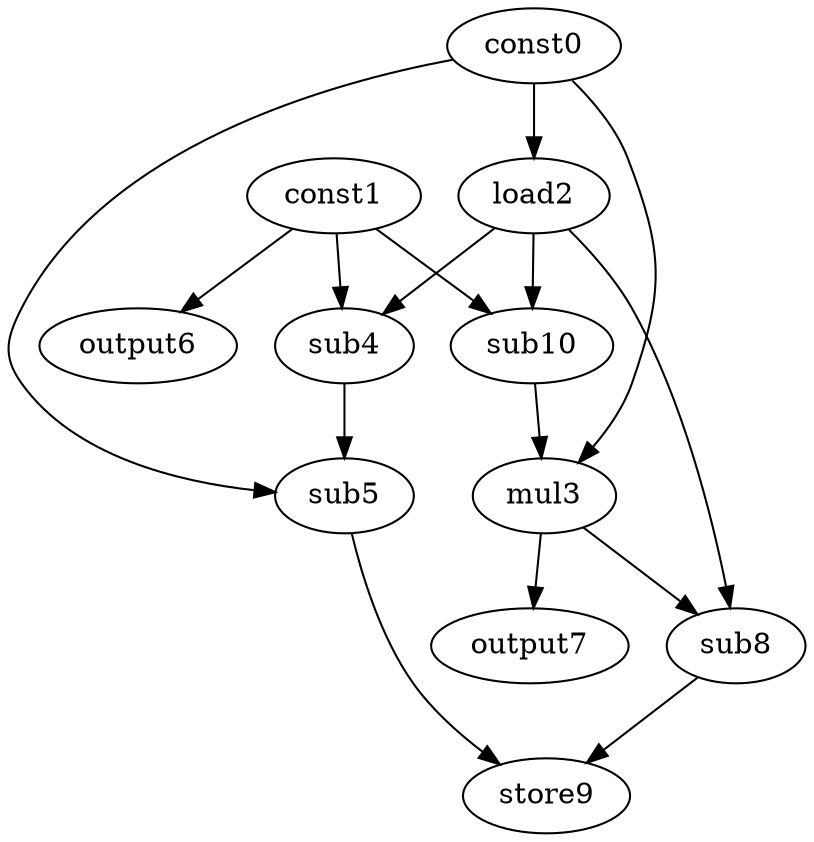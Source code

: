 digraph G { 
const0[opcode=const]; 
const1[opcode=const]; 
load2[opcode=load]; 
mul3[opcode=mul]; 
sub4[opcode=sub]; 
sub5[opcode=sub]; 
output6[opcode=output]; 
output7[opcode=output]; 
sub8[opcode=sub]; 
store9[opcode=store]; 
sub10[opcode=sub]; 
const0->load2[operand=0];
const1->output6[operand=0];
const1->sub4[operand=0];
load2->sub4[operand=1];
const1->sub10[operand=0];
load2->sub10[operand=1];
const0->mul3[operand=0];
sub10->mul3[operand=1];
const0->sub5[operand=0];
sub4->sub5[operand=1];
mul3->output7[operand=0];
load2->sub8[operand=0];
mul3->sub8[operand=1];
sub8->store9[operand=0];
sub5->store9[operand=1];
}
